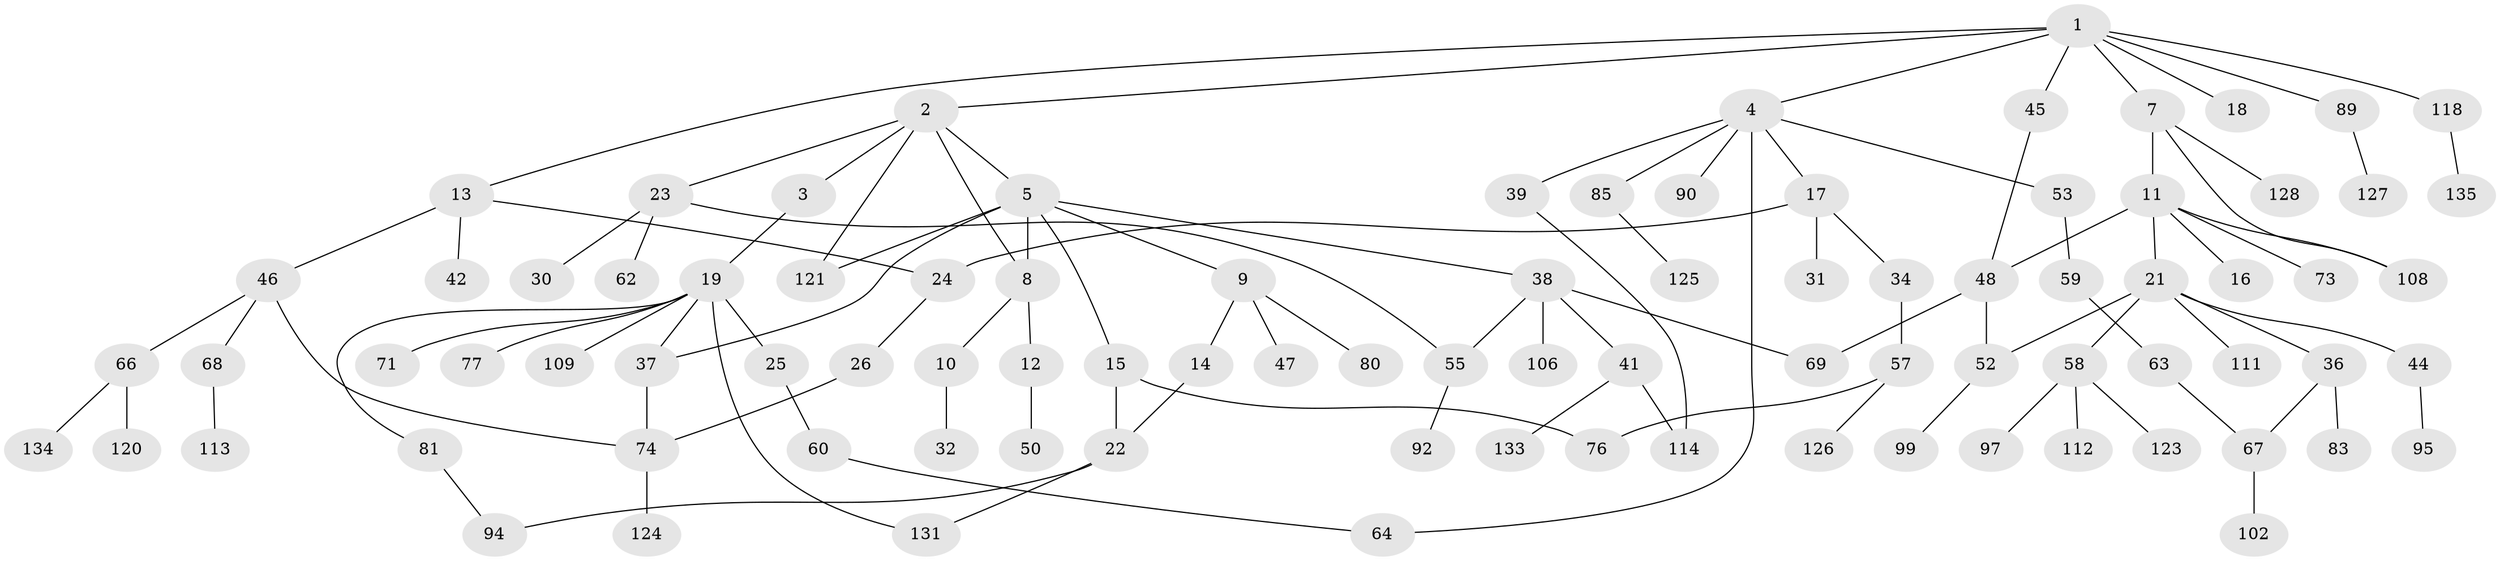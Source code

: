 // original degree distribution, {9: 0.007407407407407408, 6: 0.022222222222222223, 3: 0.18518518518518517, 5: 0.02962962962962963, 4: 0.07407407407407407, 2: 0.32592592592592595, 7: 0.007407407407407408, 1: 0.34814814814814815}
// Generated by graph-tools (version 1.1) at 2025/10/02/27/25 16:10:51]
// undirected, 91 vertices, 108 edges
graph export_dot {
graph [start="1"]
  node [color=gray90,style=filled];
  1 [super="+129"];
  2 [super="+130"];
  3 [super="+43"];
  4 [super="+29"];
  5 [super="+6"];
  7;
  8 [super="+105"];
  9 [super="+28"];
  10;
  11 [super="+107"];
  12;
  13 [super="+70"];
  14;
  15;
  16;
  17 [super="+119"];
  18 [super="+33"];
  19 [super="+20"];
  21 [super="+27"];
  22 [super="+98"];
  23;
  24 [super="+40"];
  25 [super="+35"];
  26 [super="+82"];
  30 [super="+49"];
  31;
  32;
  34;
  36;
  37 [super="+54"];
  38 [super="+56"];
  39 [super="+110"];
  41 [super="+116"];
  42;
  44;
  45 [super="+93"];
  46 [super="+65"];
  47;
  48 [super="+51"];
  50 [super="+115"];
  52 [super="+61"];
  53;
  55 [super="+87"];
  57 [super="+100"];
  58 [super="+79"];
  59;
  60 [super="+84"];
  62 [super="+75"];
  63 [super="+101"];
  64;
  66 [super="+103"];
  67;
  68 [super="+78"];
  69 [super="+72"];
  71;
  73;
  74 [super="+88"];
  76 [super="+86"];
  77;
  80;
  81;
  83;
  85 [super="+91"];
  89;
  90;
  92;
  94 [super="+96"];
  95;
  97;
  99;
  102 [super="+104"];
  106 [super="+117"];
  108 [super="+122"];
  109;
  111;
  112;
  113;
  114;
  118;
  120;
  121 [super="+132"];
  123;
  124;
  125;
  126;
  127;
  128;
  131;
  133;
  134;
  135;
  1 -- 2;
  1 -- 4;
  1 -- 7;
  1 -- 13;
  1 -- 18;
  1 -- 45;
  1 -- 89;
  1 -- 118;
  2 -- 3;
  2 -- 5;
  2 -- 23;
  2 -- 8;
  2 -- 121;
  3 -- 19;
  4 -- 17;
  4 -- 39;
  4 -- 53;
  4 -- 85;
  4 -- 64;
  4 -- 90;
  5 -- 9;
  5 -- 38;
  5 -- 121;
  5 -- 8;
  5 -- 37;
  5 -- 15;
  7 -- 11;
  7 -- 108;
  7 -- 128;
  8 -- 10;
  8 -- 12;
  9 -- 14;
  9 -- 47;
  9 -- 80;
  10 -- 32;
  11 -- 16;
  11 -- 21;
  11 -- 73;
  11 -- 48;
  11 -- 108;
  12 -- 50;
  13 -- 42;
  13 -- 46;
  13 -- 24;
  14 -- 22;
  15 -- 22;
  15 -- 76;
  17 -- 24;
  17 -- 31;
  17 -- 34;
  19 -- 77;
  19 -- 81;
  19 -- 109;
  19 -- 131;
  19 -- 25;
  19 -- 37;
  19 -- 71;
  21 -- 44;
  21 -- 52;
  21 -- 58;
  21 -- 36;
  21 -- 111;
  22 -- 131;
  22 -- 94;
  23 -- 30;
  23 -- 62;
  23 -- 55;
  24 -- 26;
  25 -- 60;
  26 -- 74;
  34 -- 57;
  36 -- 83;
  36 -- 67;
  37 -- 74;
  38 -- 41;
  38 -- 55;
  38 -- 106;
  38 -- 69;
  39 -- 114;
  41 -- 114;
  41 -- 133;
  44 -- 95;
  45 -- 48;
  46 -- 66;
  46 -- 74;
  46 -- 68;
  48 -- 52;
  48 -- 69;
  52 -- 99;
  53 -- 59;
  55 -- 92;
  57 -- 76;
  57 -- 126;
  58 -- 97;
  58 -- 112;
  58 -- 123;
  59 -- 63;
  60 -- 64;
  63 -- 67;
  66 -- 134;
  66 -- 120;
  67 -- 102;
  68 -- 113;
  74 -- 124;
  81 -- 94;
  85 -- 125;
  89 -- 127;
  118 -- 135;
}
